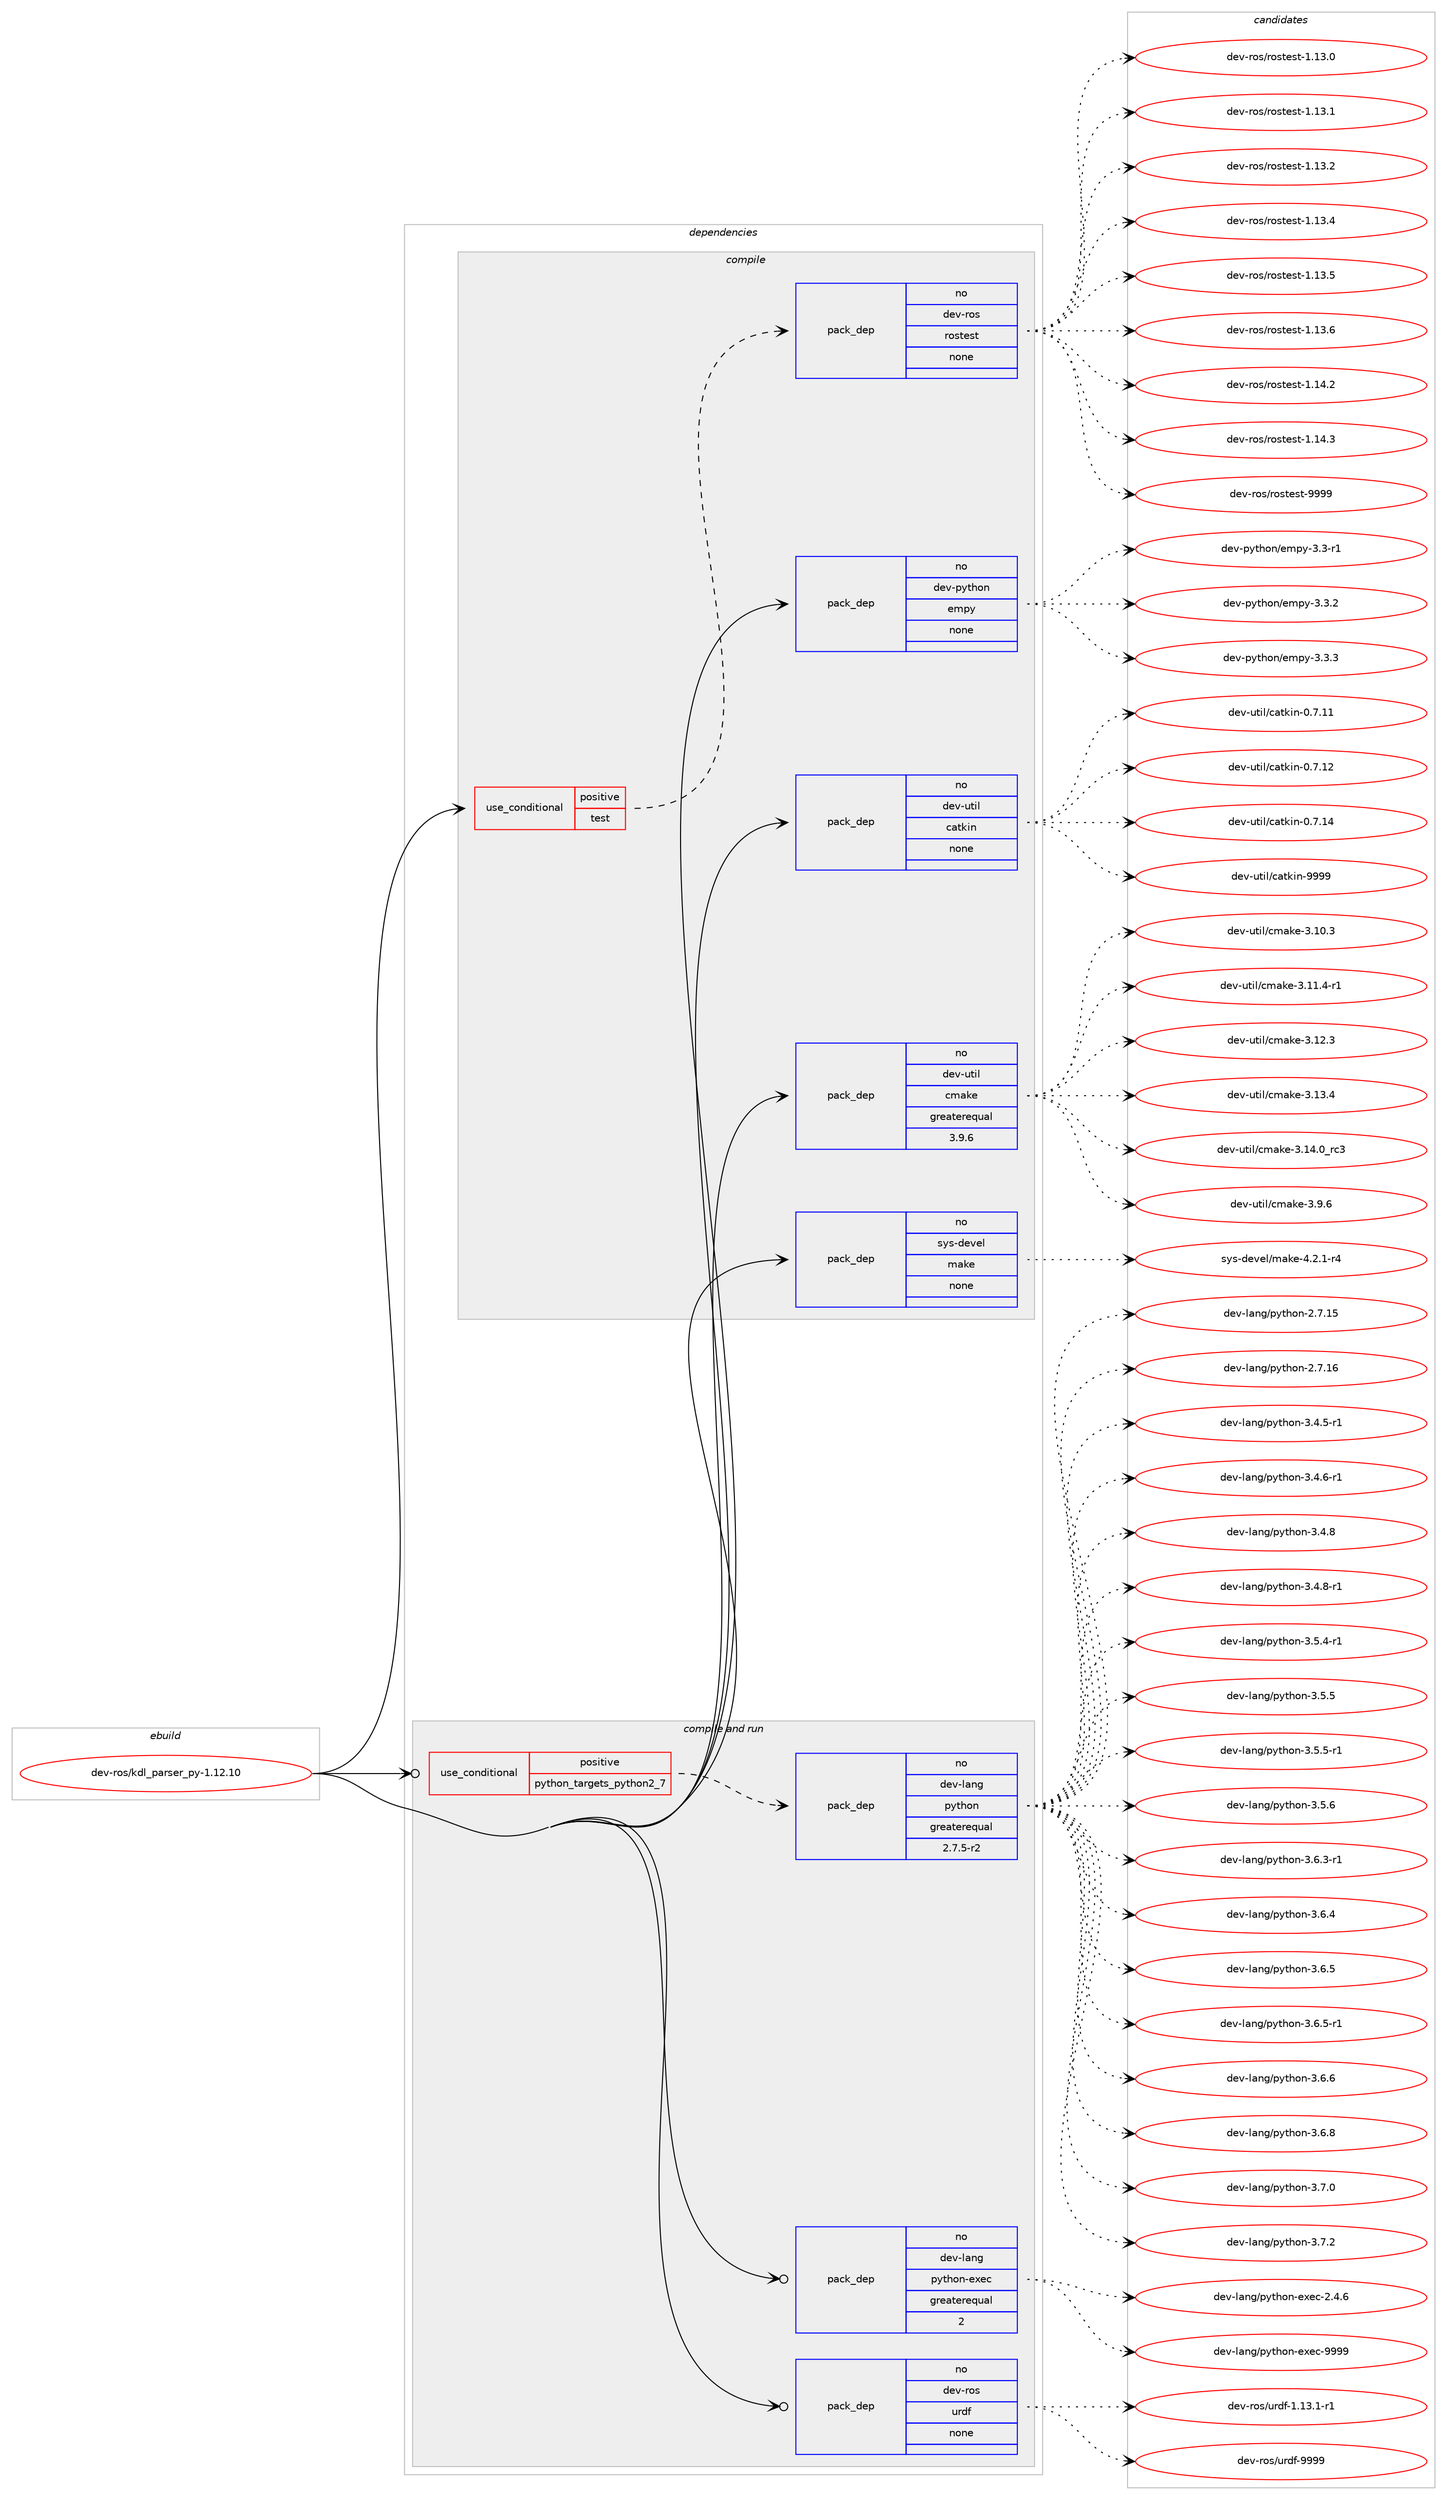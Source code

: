 digraph prolog {

# *************
# Graph options
# *************

newrank=true;
concentrate=true;
compound=true;
graph [rankdir=LR,fontname=Helvetica,fontsize=10,ranksep=1.5];#, ranksep=2.5, nodesep=0.2];
edge  [arrowhead=vee];
node  [fontname=Helvetica,fontsize=10];

# **********
# The ebuild
# **********

subgraph cluster_leftcol {
color=gray;
rank=same;
label=<<i>ebuild</i>>;
id [label="dev-ros/kdl_parser_py-1.12.10", color=red, width=4, href="../dev-ros/kdl_parser_py-1.12.10.svg"];
}

# ****************
# The dependencies
# ****************

subgraph cluster_midcol {
color=gray;
label=<<i>dependencies</i>>;
subgraph cluster_compile {
fillcolor="#eeeeee";
style=filled;
label=<<i>compile</i>>;
subgraph cond388834 {
dependency1458567 [label=<<TABLE BORDER="0" CELLBORDER="1" CELLSPACING="0" CELLPADDING="4"><TR><TD ROWSPAN="3" CELLPADDING="10">use_conditional</TD></TR><TR><TD>positive</TD></TR><TR><TD>test</TD></TR></TABLE>>, shape=none, color=red];
subgraph pack1046343 {
dependency1458568 [label=<<TABLE BORDER="0" CELLBORDER="1" CELLSPACING="0" CELLPADDING="4" WIDTH="220"><TR><TD ROWSPAN="6" CELLPADDING="30">pack_dep</TD></TR><TR><TD WIDTH="110">no</TD></TR><TR><TD>dev-ros</TD></TR><TR><TD>rostest</TD></TR><TR><TD>none</TD></TR><TR><TD></TD></TR></TABLE>>, shape=none, color=blue];
}
dependency1458567:e -> dependency1458568:w [weight=20,style="dashed",arrowhead="vee"];
}
id:e -> dependency1458567:w [weight=20,style="solid",arrowhead="vee"];
subgraph pack1046344 {
dependency1458569 [label=<<TABLE BORDER="0" CELLBORDER="1" CELLSPACING="0" CELLPADDING="4" WIDTH="220"><TR><TD ROWSPAN="6" CELLPADDING="30">pack_dep</TD></TR><TR><TD WIDTH="110">no</TD></TR><TR><TD>dev-python</TD></TR><TR><TD>empy</TD></TR><TR><TD>none</TD></TR><TR><TD></TD></TR></TABLE>>, shape=none, color=blue];
}
id:e -> dependency1458569:w [weight=20,style="solid",arrowhead="vee"];
subgraph pack1046345 {
dependency1458570 [label=<<TABLE BORDER="0" CELLBORDER="1" CELLSPACING="0" CELLPADDING="4" WIDTH="220"><TR><TD ROWSPAN="6" CELLPADDING="30">pack_dep</TD></TR><TR><TD WIDTH="110">no</TD></TR><TR><TD>dev-util</TD></TR><TR><TD>catkin</TD></TR><TR><TD>none</TD></TR><TR><TD></TD></TR></TABLE>>, shape=none, color=blue];
}
id:e -> dependency1458570:w [weight=20,style="solid",arrowhead="vee"];
subgraph pack1046346 {
dependency1458571 [label=<<TABLE BORDER="0" CELLBORDER="1" CELLSPACING="0" CELLPADDING="4" WIDTH="220"><TR><TD ROWSPAN="6" CELLPADDING="30">pack_dep</TD></TR><TR><TD WIDTH="110">no</TD></TR><TR><TD>dev-util</TD></TR><TR><TD>cmake</TD></TR><TR><TD>greaterequal</TD></TR><TR><TD>3.9.6</TD></TR></TABLE>>, shape=none, color=blue];
}
id:e -> dependency1458571:w [weight=20,style="solid",arrowhead="vee"];
subgraph pack1046347 {
dependency1458572 [label=<<TABLE BORDER="0" CELLBORDER="1" CELLSPACING="0" CELLPADDING="4" WIDTH="220"><TR><TD ROWSPAN="6" CELLPADDING="30">pack_dep</TD></TR><TR><TD WIDTH="110">no</TD></TR><TR><TD>sys-devel</TD></TR><TR><TD>make</TD></TR><TR><TD>none</TD></TR><TR><TD></TD></TR></TABLE>>, shape=none, color=blue];
}
id:e -> dependency1458572:w [weight=20,style="solid",arrowhead="vee"];
}
subgraph cluster_compileandrun {
fillcolor="#eeeeee";
style=filled;
label=<<i>compile and run</i>>;
subgraph cond388835 {
dependency1458573 [label=<<TABLE BORDER="0" CELLBORDER="1" CELLSPACING="0" CELLPADDING="4"><TR><TD ROWSPAN="3" CELLPADDING="10">use_conditional</TD></TR><TR><TD>positive</TD></TR><TR><TD>python_targets_python2_7</TD></TR></TABLE>>, shape=none, color=red];
subgraph pack1046348 {
dependency1458574 [label=<<TABLE BORDER="0" CELLBORDER="1" CELLSPACING="0" CELLPADDING="4" WIDTH="220"><TR><TD ROWSPAN="6" CELLPADDING="30">pack_dep</TD></TR><TR><TD WIDTH="110">no</TD></TR><TR><TD>dev-lang</TD></TR><TR><TD>python</TD></TR><TR><TD>greaterequal</TD></TR><TR><TD>2.7.5-r2</TD></TR></TABLE>>, shape=none, color=blue];
}
dependency1458573:e -> dependency1458574:w [weight=20,style="dashed",arrowhead="vee"];
}
id:e -> dependency1458573:w [weight=20,style="solid",arrowhead="odotvee"];
subgraph pack1046349 {
dependency1458575 [label=<<TABLE BORDER="0" CELLBORDER="1" CELLSPACING="0" CELLPADDING="4" WIDTH="220"><TR><TD ROWSPAN="6" CELLPADDING="30">pack_dep</TD></TR><TR><TD WIDTH="110">no</TD></TR><TR><TD>dev-lang</TD></TR><TR><TD>python-exec</TD></TR><TR><TD>greaterequal</TD></TR><TR><TD>2</TD></TR></TABLE>>, shape=none, color=blue];
}
id:e -> dependency1458575:w [weight=20,style="solid",arrowhead="odotvee"];
subgraph pack1046350 {
dependency1458576 [label=<<TABLE BORDER="0" CELLBORDER="1" CELLSPACING="0" CELLPADDING="4" WIDTH="220"><TR><TD ROWSPAN="6" CELLPADDING="30">pack_dep</TD></TR><TR><TD WIDTH="110">no</TD></TR><TR><TD>dev-ros</TD></TR><TR><TD>urdf</TD></TR><TR><TD>none</TD></TR><TR><TD></TD></TR></TABLE>>, shape=none, color=blue];
}
id:e -> dependency1458576:w [weight=20,style="solid",arrowhead="odotvee"];
}
subgraph cluster_run {
fillcolor="#eeeeee";
style=filled;
label=<<i>run</i>>;
}
}

# **************
# The candidates
# **************

subgraph cluster_choices {
rank=same;
color=gray;
label=<<i>candidates</i>>;

subgraph choice1046343 {
color=black;
nodesep=1;
choice100101118451141111154711411111511610111511645494649514648 [label="dev-ros/rostest-1.13.0", color=red, width=4,href="../dev-ros/rostest-1.13.0.svg"];
choice100101118451141111154711411111511610111511645494649514649 [label="dev-ros/rostest-1.13.1", color=red, width=4,href="../dev-ros/rostest-1.13.1.svg"];
choice100101118451141111154711411111511610111511645494649514650 [label="dev-ros/rostest-1.13.2", color=red, width=4,href="../dev-ros/rostest-1.13.2.svg"];
choice100101118451141111154711411111511610111511645494649514652 [label="dev-ros/rostest-1.13.4", color=red, width=4,href="../dev-ros/rostest-1.13.4.svg"];
choice100101118451141111154711411111511610111511645494649514653 [label="dev-ros/rostest-1.13.5", color=red, width=4,href="../dev-ros/rostest-1.13.5.svg"];
choice100101118451141111154711411111511610111511645494649514654 [label="dev-ros/rostest-1.13.6", color=red, width=4,href="../dev-ros/rostest-1.13.6.svg"];
choice100101118451141111154711411111511610111511645494649524650 [label="dev-ros/rostest-1.14.2", color=red, width=4,href="../dev-ros/rostest-1.14.2.svg"];
choice100101118451141111154711411111511610111511645494649524651 [label="dev-ros/rostest-1.14.3", color=red, width=4,href="../dev-ros/rostest-1.14.3.svg"];
choice10010111845114111115471141111151161011151164557575757 [label="dev-ros/rostest-9999", color=red, width=4,href="../dev-ros/rostest-9999.svg"];
dependency1458568:e -> choice100101118451141111154711411111511610111511645494649514648:w [style=dotted,weight="100"];
dependency1458568:e -> choice100101118451141111154711411111511610111511645494649514649:w [style=dotted,weight="100"];
dependency1458568:e -> choice100101118451141111154711411111511610111511645494649514650:w [style=dotted,weight="100"];
dependency1458568:e -> choice100101118451141111154711411111511610111511645494649514652:w [style=dotted,weight="100"];
dependency1458568:e -> choice100101118451141111154711411111511610111511645494649514653:w [style=dotted,weight="100"];
dependency1458568:e -> choice100101118451141111154711411111511610111511645494649514654:w [style=dotted,weight="100"];
dependency1458568:e -> choice100101118451141111154711411111511610111511645494649524650:w [style=dotted,weight="100"];
dependency1458568:e -> choice100101118451141111154711411111511610111511645494649524651:w [style=dotted,weight="100"];
dependency1458568:e -> choice10010111845114111115471141111151161011151164557575757:w [style=dotted,weight="100"];
}
subgraph choice1046344 {
color=black;
nodesep=1;
choice1001011184511212111610411111047101109112121455146514511449 [label="dev-python/empy-3.3-r1", color=red, width=4,href="../dev-python/empy-3.3-r1.svg"];
choice1001011184511212111610411111047101109112121455146514650 [label="dev-python/empy-3.3.2", color=red, width=4,href="../dev-python/empy-3.3.2.svg"];
choice1001011184511212111610411111047101109112121455146514651 [label="dev-python/empy-3.3.3", color=red, width=4,href="../dev-python/empy-3.3.3.svg"];
dependency1458569:e -> choice1001011184511212111610411111047101109112121455146514511449:w [style=dotted,weight="100"];
dependency1458569:e -> choice1001011184511212111610411111047101109112121455146514650:w [style=dotted,weight="100"];
dependency1458569:e -> choice1001011184511212111610411111047101109112121455146514651:w [style=dotted,weight="100"];
}
subgraph choice1046345 {
color=black;
nodesep=1;
choice1001011184511711610510847999711610710511045484655464949 [label="dev-util/catkin-0.7.11", color=red, width=4,href="../dev-util/catkin-0.7.11.svg"];
choice1001011184511711610510847999711610710511045484655464950 [label="dev-util/catkin-0.7.12", color=red, width=4,href="../dev-util/catkin-0.7.12.svg"];
choice1001011184511711610510847999711610710511045484655464952 [label="dev-util/catkin-0.7.14", color=red, width=4,href="../dev-util/catkin-0.7.14.svg"];
choice100101118451171161051084799971161071051104557575757 [label="dev-util/catkin-9999", color=red, width=4,href="../dev-util/catkin-9999.svg"];
dependency1458570:e -> choice1001011184511711610510847999711610710511045484655464949:w [style=dotted,weight="100"];
dependency1458570:e -> choice1001011184511711610510847999711610710511045484655464950:w [style=dotted,weight="100"];
dependency1458570:e -> choice1001011184511711610510847999711610710511045484655464952:w [style=dotted,weight="100"];
dependency1458570:e -> choice100101118451171161051084799971161071051104557575757:w [style=dotted,weight="100"];
}
subgraph choice1046346 {
color=black;
nodesep=1;
choice1001011184511711610510847991099710710145514649484651 [label="dev-util/cmake-3.10.3", color=red, width=4,href="../dev-util/cmake-3.10.3.svg"];
choice10010111845117116105108479910997107101455146494946524511449 [label="dev-util/cmake-3.11.4-r1", color=red, width=4,href="../dev-util/cmake-3.11.4-r1.svg"];
choice1001011184511711610510847991099710710145514649504651 [label="dev-util/cmake-3.12.3", color=red, width=4,href="../dev-util/cmake-3.12.3.svg"];
choice1001011184511711610510847991099710710145514649514652 [label="dev-util/cmake-3.13.4", color=red, width=4,href="../dev-util/cmake-3.13.4.svg"];
choice1001011184511711610510847991099710710145514649524648951149951 [label="dev-util/cmake-3.14.0_rc3", color=red, width=4,href="../dev-util/cmake-3.14.0_rc3.svg"];
choice10010111845117116105108479910997107101455146574654 [label="dev-util/cmake-3.9.6", color=red, width=4,href="../dev-util/cmake-3.9.6.svg"];
dependency1458571:e -> choice1001011184511711610510847991099710710145514649484651:w [style=dotted,weight="100"];
dependency1458571:e -> choice10010111845117116105108479910997107101455146494946524511449:w [style=dotted,weight="100"];
dependency1458571:e -> choice1001011184511711610510847991099710710145514649504651:w [style=dotted,weight="100"];
dependency1458571:e -> choice1001011184511711610510847991099710710145514649514652:w [style=dotted,weight="100"];
dependency1458571:e -> choice1001011184511711610510847991099710710145514649524648951149951:w [style=dotted,weight="100"];
dependency1458571:e -> choice10010111845117116105108479910997107101455146574654:w [style=dotted,weight="100"];
}
subgraph choice1046347 {
color=black;
nodesep=1;
choice1151211154510010111810110847109971071014552465046494511452 [label="sys-devel/make-4.2.1-r4", color=red, width=4,href="../sys-devel/make-4.2.1-r4.svg"];
dependency1458572:e -> choice1151211154510010111810110847109971071014552465046494511452:w [style=dotted,weight="100"];
}
subgraph choice1046348 {
color=black;
nodesep=1;
choice10010111845108971101034711212111610411111045504655464953 [label="dev-lang/python-2.7.15", color=red, width=4,href="../dev-lang/python-2.7.15.svg"];
choice10010111845108971101034711212111610411111045504655464954 [label="dev-lang/python-2.7.16", color=red, width=4,href="../dev-lang/python-2.7.16.svg"];
choice1001011184510897110103471121211161041111104551465246534511449 [label="dev-lang/python-3.4.5-r1", color=red, width=4,href="../dev-lang/python-3.4.5-r1.svg"];
choice1001011184510897110103471121211161041111104551465246544511449 [label="dev-lang/python-3.4.6-r1", color=red, width=4,href="../dev-lang/python-3.4.6-r1.svg"];
choice100101118451089711010347112121116104111110455146524656 [label="dev-lang/python-3.4.8", color=red, width=4,href="../dev-lang/python-3.4.8.svg"];
choice1001011184510897110103471121211161041111104551465246564511449 [label="dev-lang/python-3.4.8-r1", color=red, width=4,href="../dev-lang/python-3.4.8-r1.svg"];
choice1001011184510897110103471121211161041111104551465346524511449 [label="dev-lang/python-3.5.4-r1", color=red, width=4,href="../dev-lang/python-3.5.4-r1.svg"];
choice100101118451089711010347112121116104111110455146534653 [label="dev-lang/python-3.5.5", color=red, width=4,href="../dev-lang/python-3.5.5.svg"];
choice1001011184510897110103471121211161041111104551465346534511449 [label="dev-lang/python-3.5.5-r1", color=red, width=4,href="../dev-lang/python-3.5.5-r1.svg"];
choice100101118451089711010347112121116104111110455146534654 [label="dev-lang/python-3.5.6", color=red, width=4,href="../dev-lang/python-3.5.6.svg"];
choice1001011184510897110103471121211161041111104551465446514511449 [label="dev-lang/python-3.6.3-r1", color=red, width=4,href="../dev-lang/python-3.6.3-r1.svg"];
choice100101118451089711010347112121116104111110455146544652 [label="dev-lang/python-3.6.4", color=red, width=4,href="../dev-lang/python-3.6.4.svg"];
choice100101118451089711010347112121116104111110455146544653 [label="dev-lang/python-3.6.5", color=red, width=4,href="../dev-lang/python-3.6.5.svg"];
choice1001011184510897110103471121211161041111104551465446534511449 [label="dev-lang/python-3.6.5-r1", color=red, width=4,href="../dev-lang/python-3.6.5-r1.svg"];
choice100101118451089711010347112121116104111110455146544654 [label="dev-lang/python-3.6.6", color=red, width=4,href="../dev-lang/python-3.6.6.svg"];
choice100101118451089711010347112121116104111110455146544656 [label="dev-lang/python-3.6.8", color=red, width=4,href="../dev-lang/python-3.6.8.svg"];
choice100101118451089711010347112121116104111110455146554648 [label="dev-lang/python-3.7.0", color=red, width=4,href="../dev-lang/python-3.7.0.svg"];
choice100101118451089711010347112121116104111110455146554650 [label="dev-lang/python-3.7.2", color=red, width=4,href="../dev-lang/python-3.7.2.svg"];
dependency1458574:e -> choice10010111845108971101034711212111610411111045504655464953:w [style=dotted,weight="100"];
dependency1458574:e -> choice10010111845108971101034711212111610411111045504655464954:w [style=dotted,weight="100"];
dependency1458574:e -> choice1001011184510897110103471121211161041111104551465246534511449:w [style=dotted,weight="100"];
dependency1458574:e -> choice1001011184510897110103471121211161041111104551465246544511449:w [style=dotted,weight="100"];
dependency1458574:e -> choice100101118451089711010347112121116104111110455146524656:w [style=dotted,weight="100"];
dependency1458574:e -> choice1001011184510897110103471121211161041111104551465246564511449:w [style=dotted,weight="100"];
dependency1458574:e -> choice1001011184510897110103471121211161041111104551465346524511449:w [style=dotted,weight="100"];
dependency1458574:e -> choice100101118451089711010347112121116104111110455146534653:w [style=dotted,weight="100"];
dependency1458574:e -> choice1001011184510897110103471121211161041111104551465346534511449:w [style=dotted,weight="100"];
dependency1458574:e -> choice100101118451089711010347112121116104111110455146534654:w [style=dotted,weight="100"];
dependency1458574:e -> choice1001011184510897110103471121211161041111104551465446514511449:w [style=dotted,weight="100"];
dependency1458574:e -> choice100101118451089711010347112121116104111110455146544652:w [style=dotted,weight="100"];
dependency1458574:e -> choice100101118451089711010347112121116104111110455146544653:w [style=dotted,weight="100"];
dependency1458574:e -> choice1001011184510897110103471121211161041111104551465446534511449:w [style=dotted,weight="100"];
dependency1458574:e -> choice100101118451089711010347112121116104111110455146544654:w [style=dotted,weight="100"];
dependency1458574:e -> choice100101118451089711010347112121116104111110455146544656:w [style=dotted,weight="100"];
dependency1458574:e -> choice100101118451089711010347112121116104111110455146554648:w [style=dotted,weight="100"];
dependency1458574:e -> choice100101118451089711010347112121116104111110455146554650:w [style=dotted,weight="100"];
}
subgraph choice1046349 {
color=black;
nodesep=1;
choice1001011184510897110103471121211161041111104510112010199455046524654 [label="dev-lang/python-exec-2.4.6", color=red, width=4,href="../dev-lang/python-exec-2.4.6.svg"];
choice10010111845108971101034711212111610411111045101120101994557575757 [label="dev-lang/python-exec-9999", color=red, width=4,href="../dev-lang/python-exec-9999.svg"];
dependency1458575:e -> choice1001011184510897110103471121211161041111104510112010199455046524654:w [style=dotted,weight="100"];
dependency1458575:e -> choice10010111845108971101034711212111610411111045101120101994557575757:w [style=dotted,weight="100"];
}
subgraph choice1046350 {
color=black;
nodesep=1;
choice1001011184511411111547117114100102454946495146494511449 [label="dev-ros/urdf-1.13.1-r1", color=red, width=4,href="../dev-ros/urdf-1.13.1-r1.svg"];
choice10010111845114111115471171141001024557575757 [label="dev-ros/urdf-9999", color=red, width=4,href="../dev-ros/urdf-9999.svg"];
dependency1458576:e -> choice1001011184511411111547117114100102454946495146494511449:w [style=dotted,weight="100"];
dependency1458576:e -> choice10010111845114111115471171141001024557575757:w [style=dotted,weight="100"];
}
}

}
